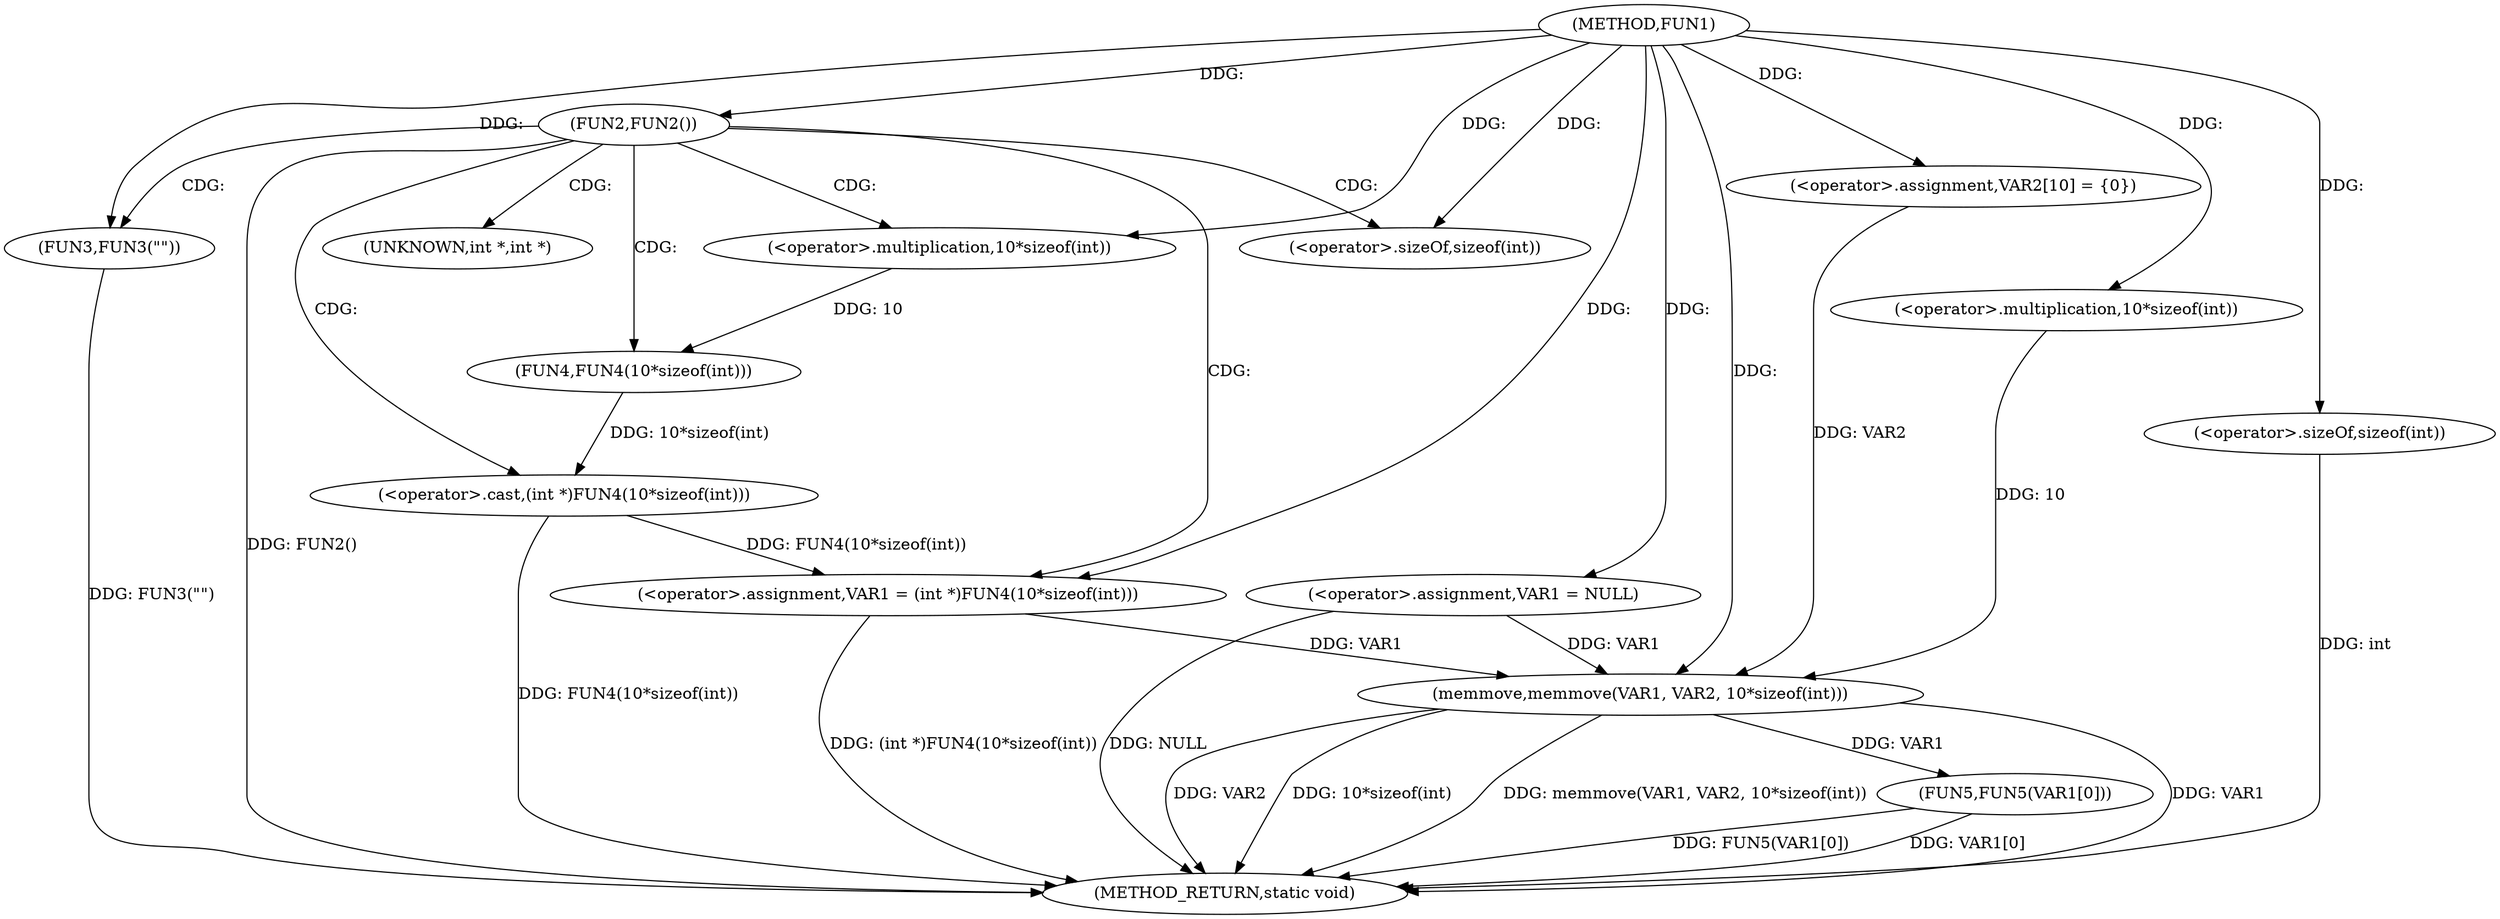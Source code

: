 digraph FUN1 {  
"1000100" [label = "(METHOD,FUN1)" ]
"1000137" [label = "(METHOD_RETURN,static void)" ]
"1000103" [label = "(<operator>.assignment,VAR1 = NULL)" ]
"1000107" [label = "(FUN2,FUN2())" ]
"1000109" [label = "(FUN3,FUN3(\"\"))" ]
"1000113" [label = "(<operator>.assignment,VAR1 = (int *)FUN4(10*sizeof(int)))" ]
"1000115" [label = "(<operator>.cast,(int *)FUN4(10*sizeof(int)))" ]
"1000117" [label = "(FUN4,FUN4(10*sizeof(int)))" ]
"1000118" [label = "(<operator>.multiplication,10*sizeof(int))" ]
"1000120" [label = "(<operator>.sizeOf,sizeof(int))" ]
"1000124" [label = "(<operator>.assignment,VAR2[10] = {0})" ]
"1000126" [label = "(memmove,memmove(VAR1, VAR2, 10*sizeof(int)))" ]
"1000129" [label = "(<operator>.multiplication,10*sizeof(int))" ]
"1000131" [label = "(<operator>.sizeOf,sizeof(int))" ]
"1000133" [label = "(FUN5,FUN5(VAR1[0]))" ]
"1000116" [label = "(UNKNOWN,int *,int *)" ]
  "1000115" -> "1000137"  [ label = "DDG: FUN4(10*sizeof(int))"] 
  "1000126" -> "1000137"  [ label = "DDG: memmove(VAR1, VAR2, 10*sizeof(int))"] 
  "1000107" -> "1000137"  [ label = "DDG: FUN2()"] 
  "1000103" -> "1000137"  [ label = "DDG: NULL"] 
  "1000131" -> "1000137"  [ label = "DDG: int"] 
  "1000113" -> "1000137"  [ label = "DDG: (int *)FUN4(10*sizeof(int))"] 
  "1000126" -> "1000137"  [ label = "DDG: VAR1"] 
  "1000133" -> "1000137"  [ label = "DDG: FUN5(VAR1[0])"] 
  "1000126" -> "1000137"  [ label = "DDG: VAR2"] 
  "1000109" -> "1000137"  [ label = "DDG: FUN3(\"\")"] 
  "1000126" -> "1000137"  [ label = "DDG: 10*sizeof(int)"] 
  "1000133" -> "1000137"  [ label = "DDG: VAR1[0]"] 
  "1000100" -> "1000103"  [ label = "DDG: "] 
  "1000100" -> "1000107"  [ label = "DDG: "] 
  "1000100" -> "1000109"  [ label = "DDG: "] 
  "1000115" -> "1000113"  [ label = "DDG: FUN4(10*sizeof(int))"] 
  "1000100" -> "1000113"  [ label = "DDG: "] 
  "1000117" -> "1000115"  [ label = "DDG: 10*sizeof(int)"] 
  "1000118" -> "1000117"  [ label = "DDG: 10"] 
  "1000100" -> "1000118"  [ label = "DDG: "] 
  "1000100" -> "1000120"  [ label = "DDG: "] 
  "1000100" -> "1000124"  [ label = "DDG: "] 
  "1000103" -> "1000126"  [ label = "DDG: VAR1"] 
  "1000113" -> "1000126"  [ label = "DDG: VAR1"] 
  "1000100" -> "1000126"  [ label = "DDG: "] 
  "1000124" -> "1000126"  [ label = "DDG: VAR2"] 
  "1000129" -> "1000126"  [ label = "DDG: 10"] 
  "1000100" -> "1000129"  [ label = "DDG: "] 
  "1000100" -> "1000131"  [ label = "DDG: "] 
  "1000126" -> "1000133"  [ label = "DDG: VAR1"] 
  "1000107" -> "1000109"  [ label = "CDG: "] 
  "1000107" -> "1000115"  [ label = "CDG: "] 
  "1000107" -> "1000120"  [ label = "CDG: "] 
  "1000107" -> "1000117"  [ label = "CDG: "] 
  "1000107" -> "1000116"  [ label = "CDG: "] 
  "1000107" -> "1000113"  [ label = "CDG: "] 
  "1000107" -> "1000118"  [ label = "CDG: "] 
}

